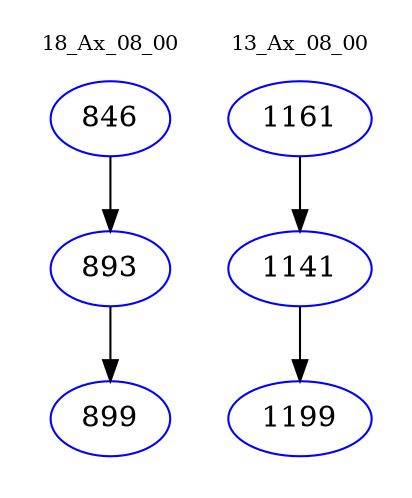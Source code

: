 digraph{
subgraph cluster_0 {
color = white
label = "18_Ax_08_00";
fontsize=10;
T0_846 [label="846", color="blue"]
T0_846 -> T0_893 [color="black"]
T0_893 [label="893", color="blue"]
T0_893 -> T0_899 [color="black"]
T0_899 [label="899", color="blue"]
}
subgraph cluster_1 {
color = white
label = "13_Ax_08_00";
fontsize=10;
T1_1161 [label="1161", color="blue"]
T1_1161 -> T1_1141 [color="black"]
T1_1141 [label="1141", color="blue"]
T1_1141 -> T1_1199 [color="black"]
T1_1199 [label="1199", color="blue"]
}
}

